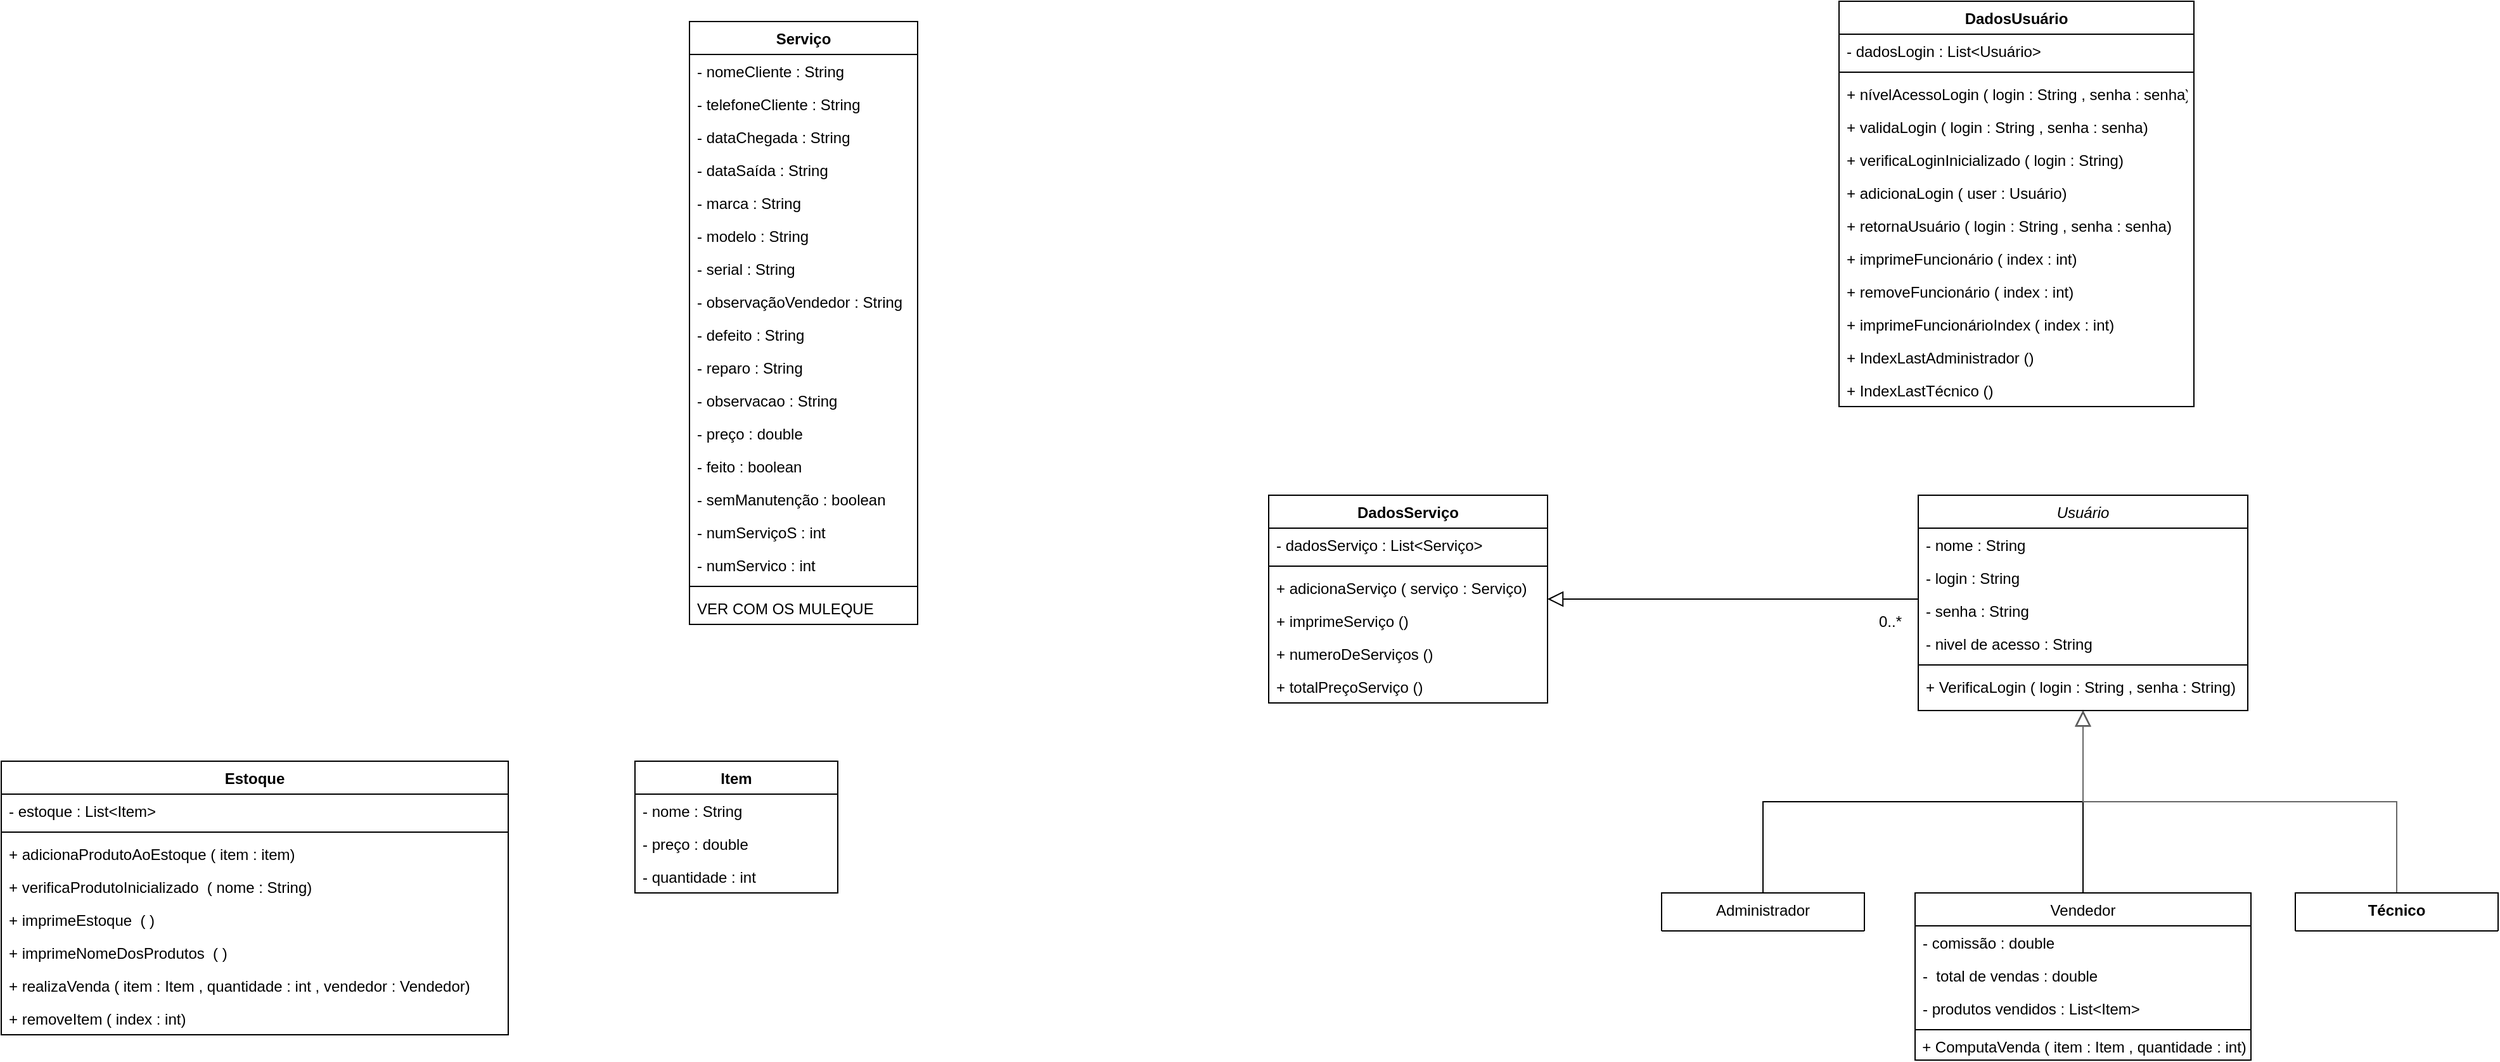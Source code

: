 <mxfile version="19.0.3" type="device"><diagram id="C5RBs43oDa-KdzZeNtuy" name="Page-1"><mxGraphModel dx="2244" dy="2047" grid="1" gridSize="10" guides="1" tooltips="1" connect="1" arrows="1" fold="1" page="1" pageScale="1" pageWidth="827" pageHeight="1169" math="0" shadow="0"><root><mxCell id="WIyWlLk6GJQsqaUBKTNV-0"/><mxCell id="WIyWlLk6GJQsqaUBKTNV-1" parent="WIyWlLk6GJQsqaUBKTNV-0"/><mxCell id="alw6VMD_XGrDbZtEEUiB-148" style="edgeStyle=elbowEdgeStyle;rounded=0;jumpSize=10;orthogonalLoop=1;jettySize=auto;elbow=vertical;html=1;endArrow=block;endFill=0;startSize=10;endSize=10;strokeColor=#000000;" edge="1" parent="WIyWlLk6GJQsqaUBKTNV-1" source="zkfFHV4jXpPFQw0GAbJ--0" target="alw6VMD_XGrDbZtEEUiB-103"><mxGeometry relative="1" as="geometry"/></mxCell><mxCell id="zkfFHV4jXpPFQw0GAbJ--0" value="Usuário" style="swimlane;fontStyle=2;align=center;verticalAlign=top;childLayout=stackLayout;horizontal=1;startSize=26;horizontalStack=0;resizeParent=1;resizeLast=0;collapsible=1;marginBottom=0;rounded=0;shadow=0;strokeWidth=1;" parent="WIyWlLk6GJQsqaUBKTNV-1" vertex="1"><mxGeometry x="142.5" y="110" width="260" height="170" as="geometry"><mxRectangle x="60" y="120" width="160" height="26" as="alternateBounds"/></mxGeometry></mxCell><mxCell id="zkfFHV4jXpPFQw0GAbJ--1" value="- nome : String" style="text;align=left;verticalAlign=top;spacingLeft=4;spacingRight=4;overflow=hidden;rotatable=0;points=[[0,0.5],[1,0.5]];portConstraint=eastwest;" parent="zkfFHV4jXpPFQw0GAbJ--0" vertex="1"><mxGeometry y="26" width="260" height="26" as="geometry"/></mxCell><mxCell id="alw6VMD_XGrDbZtEEUiB-12" value="- login : String" style="text;align=left;verticalAlign=top;spacingLeft=4;spacingRight=4;overflow=hidden;rotatable=0;points=[[0,0.5],[1,0.5]];portConstraint=eastwest;" vertex="1" parent="zkfFHV4jXpPFQw0GAbJ--0"><mxGeometry y="52" width="260" height="26" as="geometry"/></mxCell><mxCell id="zkfFHV4jXpPFQw0GAbJ--2" value="- senha : String" style="text;align=left;verticalAlign=top;spacingLeft=4;spacingRight=4;overflow=hidden;rotatable=0;points=[[0,0.5],[1,0.5]];portConstraint=eastwest;rounded=0;shadow=0;html=0;" parent="zkfFHV4jXpPFQw0GAbJ--0" vertex="1"><mxGeometry y="78" width="260" height="26" as="geometry"/></mxCell><mxCell id="zkfFHV4jXpPFQw0GAbJ--3" value="- nivel de acesso : String " style="text;align=left;verticalAlign=top;spacingLeft=4;spacingRight=4;overflow=hidden;rotatable=0;points=[[0,0.5],[1,0.5]];portConstraint=eastwest;rounded=0;shadow=0;html=0;" parent="zkfFHV4jXpPFQw0GAbJ--0" vertex="1"><mxGeometry y="104" width="260" height="26" as="geometry"/></mxCell><mxCell id="zkfFHV4jXpPFQw0GAbJ--4" value="" style="line;html=1;strokeWidth=1;align=left;verticalAlign=middle;spacingTop=-1;spacingLeft=3;spacingRight=3;rotatable=0;labelPosition=right;points=[];portConstraint=eastwest;" parent="zkfFHV4jXpPFQw0GAbJ--0" vertex="1"><mxGeometry y="130" width="260" height="8" as="geometry"/></mxCell><mxCell id="alw6VMD_XGrDbZtEEUiB-15" value="+ VerificaLogin ( login : String , senha : String)" style="text;align=left;verticalAlign=top;spacingLeft=4;spacingRight=4;overflow=hidden;rotatable=0;points=[[0,0.5],[1,0.5]];portConstraint=eastwest;rounded=0;shadow=0;html=0;" vertex="1" parent="zkfFHV4jXpPFQw0GAbJ--0"><mxGeometry y="138" width="260" height="26" as="geometry"/></mxCell><mxCell id="zkfFHV4jXpPFQw0GAbJ--6" value="Administrador" style="swimlane;fontStyle=0;align=center;verticalAlign=top;childLayout=stackLayout;horizontal=1;startSize=30;horizontalStack=0;resizeParent=1;resizeLast=0;collapsible=1;marginBottom=0;rounded=0;shadow=0;strokeWidth=1;" parent="WIyWlLk6GJQsqaUBKTNV-1" vertex="1"><mxGeometry x="-60" y="424" width="160" height="30" as="geometry"><mxRectangle x="-140" y="360" width="160" height="26" as="alternateBounds"/></mxGeometry></mxCell><mxCell id="zkfFHV4jXpPFQw0GAbJ--12" value="" style="endArrow=block;endSize=10;endFill=0;shadow=0;strokeWidth=1;rounded=0;edgeStyle=elbowEdgeStyle;elbow=vertical;" parent="WIyWlLk6GJQsqaUBKTNV-1" source="zkfFHV4jXpPFQw0GAbJ--6" target="zkfFHV4jXpPFQw0GAbJ--0" edge="1"><mxGeometry width="160" relative="1" as="geometry"><mxPoint x="280" y="213" as="sourcePoint"/><mxPoint x="280" y="213" as="targetPoint"/></mxGeometry></mxCell><mxCell id="zkfFHV4jXpPFQw0GAbJ--13" value="Vendedor" style="swimlane;fontStyle=0;align=center;verticalAlign=top;childLayout=stackLayout;horizontal=1;startSize=26;horizontalStack=0;resizeParent=1;resizeLast=0;collapsible=1;marginBottom=0;rounded=0;shadow=0;strokeWidth=1;" parent="WIyWlLk6GJQsqaUBKTNV-1" vertex="1"><mxGeometry x="140" y="424" width="265" height="132" as="geometry"><mxRectangle x="60" y="360" width="170" height="26" as="alternateBounds"/></mxGeometry></mxCell><mxCell id="alw6VMD_XGrDbZtEEUiB-17" value="- comissão : double" style="text;align=left;verticalAlign=top;spacingLeft=4;spacingRight=4;overflow=hidden;rotatable=0;points=[[0,0.5],[1,0.5]];portConstraint=eastwest;" vertex="1" parent="zkfFHV4jXpPFQw0GAbJ--13"><mxGeometry y="26" width="265" height="26" as="geometry"/></mxCell><mxCell id="alw6VMD_XGrDbZtEEUiB-18" value="-  total de vendas : double" style="text;align=left;verticalAlign=top;spacingLeft=4;spacingRight=4;overflow=hidden;rotatable=0;points=[[0,0.5],[1,0.5]];portConstraint=eastwest;" vertex="1" parent="zkfFHV4jXpPFQw0GAbJ--13"><mxGeometry y="52" width="265" height="26" as="geometry"/></mxCell><mxCell id="zkfFHV4jXpPFQw0GAbJ--14" value="- produtos vendidos : List&lt;Item&gt;" style="text;align=left;verticalAlign=top;spacingLeft=4;spacingRight=4;overflow=hidden;rotatable=0;points=[[0,0.5],[1,0.5]];portConstraint=eastwest;" parent="zkfFHV4jXpPFQw0GAbJ--13" vertex="1"><mxGeometry y="78" width="265" height="26" as="geometry"/></mxCell><mxCell id="zkfFHV4jXpPFQw0GAbJ--15" value="" style="line;html=1;strokeWidth=1;align=left;verticalAlign=middle;spacingTop=-1;spacingLeft=3;spacingRight=3;rotatable=0;labelPosition=right;points=[];portConstraint=eastwest;" parent="zkfFHV4jXpPFQw0GAbJ--13" vertex="1"><mxGeometry y="104" width="265" height="8" as="geometry"/></mxCell><mxCell id="alw6VMD_XGrDbZtEEUiB-22" value="+ ComputaVenda ( item : Item , quantidade : int)" style="text;html=1;align=center;verticalAlign=middle;resizable=0;points=[];autosize=1;strokeColor=none;fillColor=none;" vertex="1" parent="zkfFHV4jXpPFQw0GAbJ--13"><mxGeometry y="112" width="265" height="20" as="geometry"/></mxCell><mxCell id="zkfFHV4jXpPFQw0GAbJ--16" value="" style="endArrow=block;endSize=10;endFill=0;shadow=0;strokeWidth=1;rounded=0;edgeStyle=elbowEdgeStyle;elbow=vertical;" parent="WIyWlLk6GJQsqaUBKTNV-1" source="zkfFHV4jXpPFQw0GAbJ--13" target="zkfFHV4jXpPFQw0GAbJ--0" edge="1"><mxGeometry width="160" relative="1" as="geometry"><mxPoint x="290" y="383" as="sourcePoint"/><mxPoint x="390" y="281" as="targetPoint"/></mxGeometry></mxCell><mxCell id="alw6VMD_XGrDbZtEEUiB-21" style="edgeStyle=elbowEdgeStyle;rounded=0;orthogonalLoop=1;jettySize=auto;html=1;endArrow=block;endFill=0;strokeColor=#666666;fillColor=#f5f5f5;gradientColor=#b3b3b3;jumpSize=10;startSize=10;endSize=10;elbow=vertical;" edge="1" parent="WIyWlLk6GJQsqaUBKTNV-1" source="alw6VMD_XGrDbZtEEUiB-0" target="zkfFHV4jXpPFQw0GAbJ--0"><mxGeometry relative="1" as="geometry"><mxPoint x="520" y="370" as="sourcePoint"/></mxGeometry></mxCell><mxCell id="alw6VMD_XGrDbZtEEUiB-0" value="Técnico" style="swimlane;fontStyle=1;align=center;verticalAlign=top;childLayout=stackLayout;horizontal=1;startSize=30;horizontalStack=0;resizeParent=1;resizeParentMax=0;resizeLast=0;collapsible=1;marginBottom=0;" vertex="1" parent="WIyWlLk6GJQsqaUBKTNV-1"><mxGeometry x="440" y="424" width="160" height="30" as="geometry"><mxRectangle x="360" y="360" width="80" height="26" as="alternateBounds"/></mxGeometry></mxCell><mxCell id="alw6VMD_XGrDbZtEEUiB-26" value="Item" style="swimlane;fontStyle=1;align=center;verticalAlign=top;childLayout=stackLayout;horizontal=1;startSize=26;horizontalStack=0;resizeParent=1;resizeParentMax=0;resizeLast=0;collapsible=1;marginBottom=0;" vertex="1" parent="WIyWlLk6GJQsqaUBKTNV-1"><mxGeometry x="-870" y="320" width="160" height="104" as="geometry"/></mxCell><mxCell id="alw6VMD_XGrDbZtEEUiB-27" value="- nome : String" style="text;strokeColor=none;fillColor=none;align=left;verticalAlign=top;spacingLeft=4;spacingRight=4;overflow=hidden;rotatable=0;points=[[0,0.5],[1,0.5]];portConstraint=eastwest;" vertex="1" parent="alw6VMD_XGrDbZtEEUiB-26"><mxGeometry y="26" width="160" height="26" as="geometry"/></mxCell><mxCell id="alw6VMD_XGrDbZtEEUiB-30" value="- preço : double" style="text;strokeColor=none;fillColor=none;align=left;verticalAlign=top;spacingLeft=4;spacingRight=4;overflow=hidden;rotatable=0;points=[[0,0.5],[1,0.5]];portConstraint=eastwest;" vertex="1" parent="alw6VMD_XGrDbZtEEUiB-26"><mxGeometry y="52" width="160" height="26" as="geometry"/></mxCell><mxCell id="alw6VMD_XGrDbZtEEUiB-31" value="- quantidade : int" style="text;strokeColor=none;fillColor=none;align=left;verticalAlign=top;spacingLeft=4;spacingRight=4;overflow=hidden;rotatable=0;points=[[0,0.5],[1,0.5]];portConstraint=eastwest;" vertex="1" parent="alw6VMD_XGrDbZtEEUiB-26"><mxGeometry y="78" width="160" height="26" as="geometry"/></mxCell><mxCell id="alw6VMD_XGrDbZtEEUiB-44" value="Estoque" style="swimlane;fontStyle=1;align=center;verticalAlign=top;childLayout=stackLayout;horizontal=1;startSize=26;horizontalStack=0;resizeParent=1;resizeParentMax=0;resizeLast=0;collapsible=1;marginBottom=0;" vertex="1" parent="WIyWlLk6GJQsqaUBKTNV-1"><mxGeometry x="-1370" y="320" width="400" height="216" as="geometry"/></mxCell><mxCell id="alw6VMD_XGrDbZtEEUiB-45" value="- estoque : List&lt;Item&gt;" style="text;strokeColor=none;fillColor=none;align=left;verticalAlign=top;spacingLeft=4;spacingRight=4;overflow=hidden;rotatable=0;points=[[0,0.5],[1,0.5]];portConstraint=eastwest;" vertex="1" parent="alw6VMD_XGrDbZtEEUiB-44"><mxGeometry y="26" width="400" height="26" as="geometry"/></mxCell><mxCell id="alw6VMD_XGrDbZtEEUiB-46" value="" style="line;strokeWidth=1;fillColor=none;align=left;verticalAlign=middle;spacingTop=-1;spacingLeft=3;spacingRight=3;rotatable=0;labelPosition=right;points=[];portConstraint=eastwest;" vertex="1" parent="alw6VMD_XGrDbZtEEUiB-44"><mxGeometry y="52" width="400" height="8" as="geometry"/></mxCell><mxCell id="alw6VMD_XGrDbZtEEUiB-47" value="+ adicionaProdutoAoEstoque ( item : item)" style="text;strokeColor=none;fillColor=none;align=left;verticalAlign=top;spacingLeft=4;spacingRight=4;overflow=hidden;rotatable=0;points=[[0,0.5],[1,0.5]];portConstraint=eastwest;" vertex="1" parent="alw6VMD_XGrDbZtEEUiB-44"><mxGeometry y="60" width="400" height="26" as="geometry"/></mxCell><mxCell id="alw6VMD_XGrDbZtEEUiB-48" value="+ verificaProdutoInicializado  ( nome : String)" style="text;strokeColor=none;fillColor=none;align=left;verticalAlign=top;spacingLeft=4;spacingRight=4;overflow=hidden;rotatable=0;points=[[0,0.5],[1,0.5]];portConstraint=eastwest;" vertex="1" parent="alw6VMD_XGrDbZtEEUiB-44"><mxGeometry y="86" width="400" height="26" as="geometry"/></mxCell><mxCell id="alw6VMD_XGrDbZtEEUiB-49" value="+ imprimeEstoque  ( )" style="text;strokeColor=none;fillColor=none;align=left;verticalAlign=top;spacingLeft=4;spacingRight=4;overflow=hidden;rotatable=0;points=[[0,0.5],[1,0.5]];portConstraint=eastwest;" vertex="1" parent="alw6VMD_XGrDbZtEEUiB-44"><mxGeometry y="112" width="400" height="26" as="geometry"/></mxCell><mxCell id="alw6VMD_XGrDbZtEEUiB-50" value="+ imprimeNomeDosProdutos  ( )" style="text;strokeColor=none;fillColor=none;align=left;verticalAlign=top;spacingLeft=4;spacingRight=4;overflow=hidden;rotatable=0;points=[[0,0.5],[1,0.5]];portConstraint=eastwest;" vertex="1" parent="alw6VMD_XGrDbZtEEUiB-44"><mxGeometry y="138" width="400" height="26" as="geometry"/></mxCell><mxCell id="alw6VMD_XGrDbZtEEUiB-58" value="+ realizaVenda ( item : Item , quantidade : int , vendedor : Vendedor)" style="text;strokeColor=none;fillColor=none;align=left;verticalAlign=top;spacingLeft=4;spacingRight=4;overflow=hidden;rotatable=0;points=[[0,0.5],[1,0.5]];portConstraint=eastwest;" vertex="1" parent="alw6VMD_XGrDbZtEEUiB-44"><mxGeometry y="164" width="400" height="26" as="geometry"/></mxCell><mxCell id="alw6VMD_XGrDbZtEEUiB-59" value="+ removeItem ( index : int)" style="text;strokeColor=none;fillColor=none;align=left;verticalAlign=top;spacingLeft=4;spacingRight=4;overflow=hidden;rotatable=0;points=[[0,0.5],[1,0.5]];portConstraint=eastwest;" vertex="1" parent="alw6VMD_XGrDbZtEEUiB-44"><mxGeometry y="190" width="400" height="26" as="geometry"/></mxCell><mxCell id="alw6VMD_XGrDbZtEEUiB-60" value="Serviço" style="swimlane;fontStyle=1;align=center;verticalAlign=top;childLayout=stackLayout;horizontal=1;startSize=26;horizontalStack=0;resizeParent=1;resizeParentMax=0;resizeLast=0;collapsible=1;marginBottom=0;" vertex="1" parent="WIyWlLk6GJQsqaUBKTNV-1"><mxGeometry x="-827" y="-264" width="180" height="476" as="geometry"/></mxCell><mxCell id="alw6VMD_XGrDbZtEEUiB-61" value="- nomeCliente : String" style="text;strokeColor=none;fillColor=none;align=left;verticalAlign=top;spacingLeft=4;spacingRight=4;overflow=hidden;rotatable=0;points=[[0,0.5],[1,0.5]];portConstraint=eastwest;" vertex="1" parent="alw6VMD_XGrDbZtEEUiB-60"><mxGeometry y="26" width="180" height="26" as="geometry"/></mxCell><mxCell id="alw6VMD_XGrDbZtEEUiB-85" value="- telefoneCliente : String" style="text;strokeColor=none;fillColor=none;align=left;verticalAlign=top;spacingLeft=4;spacingRight=4;overflow=hidden;rotatable=0;points=[[0,0.5],[1,0.5]];portConstraint=eastwest;" vertex="1" parent="alw6VMD_XGrDbZtEEUiB-60"><mxGeometry y="52" width="180" height="26" as="geometry"/></mxCell><mxCell id="alw6VMD_XGrDbZtEEUiB-86" value="- dataChegada : String" style="text;strokeColor=none;fillColor=none;align=left;verticalAlign=top;spacingLeft=4;spacingRight=4;overflow=hidden;rotatable=0;points=[[0,0.5],[1,0.5]];portConstraint=eastwest;" vertex="1" parent="alw6VMD_XGrDbZtEEUiB-60"><mxGeometry y="78" width="180" height="26" as="geometry"/></mxCell><mxCell id="alw6VMD_XGrDbZtEEUiB-87" value="- dataSaída : String" style="text;strokeColor=none;fillColor=none;align=left;verticalAlign=top;spacingLeft=4;spacingRight=4;overflow=hidden;rotatable=0;points=[[0,0.5],[1,0.5]];portConstraint=eastwest;" vertex="1" parent="alw6VMD_XGrDbZtEEUiB-60"><mxGeometry y="104" width="180" height="26" as="geometry"/></mxCell><mxCell id="alw6VMD_XGrDbZtEEUiB-88" value="- marca : String" style="text;strokeColor=none;fillColor=none;align=left;verticalAlign=top;spacingLeft=4;spacingRight=4;overflow=hidden;rotatable=0;points=[[0,0.5],[1,0.5]];portConstraint=eastwest;" vertex="1" parent="alw6VMD_XGrDbZtEEUiB-60"><mxGeometry y="130" width="180" height="26" as="geometry"/></mxCell><mxCell id="alw6VMD_XGrDbZtEEUiB-89" value="- modelo : String" style="text;strokeColor=none;fillColor=none;align=left;verticalAlign=top;spacingLeft=4;spacingRight=4;overflow=hidden;rotatable=0;points=[[0,0.5],[1,0.5]];portConstraint=eastwest;" vertex="1" parent="alw6VMD_XGrDbZtEEUiB-60"><mxGeometry y="156" width="180" height="26" as="geometry"/></mxCell><mxCell id="alw6VMD_XGrDbZtEEUiB-90" value="- serial : String" style="text;strokeColor=none;fillColor=none;align=left;verticalAlign=top;spacingLeft=4;spacingRight=4;overflow=hidden;rotatable=0;points=[[0,0.5],[1,0.5]];portConstraint=eastwest;" vertex="1" parent="alw6VMD_XGrDbZtEEUiB-60"><mxGeometry y="182" width="180" height="26" as="geometry"/></mxCell><mxCell id="alw6VMD_XGrDbZtEEUiB-91" value="- observaçãoVendedor : String" style="text;strokeColor=none;fillColor=none;align=left;verticalAlign=top;spacingLeft=4;spacingRight=4;overflow=hidden;rotatable=0;points=[[0,0.5],[1,0.5]];portConstraint=eastwest;" vertex="1" parent="alw6VMD_XGrDbZtEEUiB-60"><mxGeometry y="208" width="180" height="26" as="geometry"/></mxCell><mxCell id="alw6VMD_XGrDbZtEEUiB-92" value="- defeito : String" style="text;strokeColor=none;fillColor=none;align=left;verticalAlign=top;spacingLeft=4;spacingRight=4;overflow=hidden;rotatable=0;points=[[0,0.5],[1,0.5]];portConstraint=eastwest;" vertex="1" parent="alw6VMD_XGrDbZtEEUiB-60"><mxGeometry y="234" width="180" height="26" as="geometry"/></mxCell><mxCell id="alw6VMD_XGrDbZtEEUiB-93" value="- reparo : String" style="text;strokeColor=none;fillColor=none;align=left;verticalAlign=top;spacingLeft=4;spacingRight=4;overflow=hidden;rotatable=0;points=[[0,0.5],[1,0.5]];portConstraint=eastwest;" vertex="1" parent="alw6VMD_XGrDbZtEEUiB-60"><mxGeometry y="260" width="180" height="26" as="geometry"/></mxCell><mxCell id="alw6VMD_XGrDbZtEEUiB-94" value="- observacao : String" style="text;strokeColor=none;fillColor=none;align=left;verticalAlign=top;spacingLeft=4;spacingRight=4;overflow=hidden;rotatable=0;points=[[0,0.5],[1,0.5]];portConstraint=eastwest;" vertex="1" parent="alw6VMD_XGrDbZtEEUiB-60"><mxGeometry y="286" width="180" height="26" as="geometry"/></mxCell><mxCell id="alw6VMD_XGrDbZtEEUiB-95" value="- preço : double" style="text;strokeColor=none;fillColor=none;align=left;verticalAlign=top;spacingLeft=4;spacingRight=4;overflow=hidden;rotatable=0;points=[[0,0.5],[1,0.5]];portConstraint=eastwest;" vertex="1" parent="alw6VMD_XGrDbZtEEUiB-60"><mxGeometry y="312" width="180" height="26" as="geometry"/></mxCell><mxCell id="alw6VMD_XGrDbZtEEUiB-96" value="- feito : boolean" style="text;strokeColor=none;fillColor=none;align=left;verticalAlign=top;spacingLeft=4;spacingRight=4;overflow=hidden;rotatable=0;points=[[0,0.5],[1,0.5]];portConstraint=eastwest;" vertex="1" parent="alw6VMD_XGrDbZtEEUiB-60"><mxGeometry y="338" width="180" height="26" as="geometry"/></mxCell><mxCell id="alw6VMD_XGrDbZtEEUiB-97" value="- semManutenção : boolean" style="text;strokeColor=none;fillColor=none;align=left;verticalAlign=top;spacingLeft=4;spacingRight=4;overflow=hidden;rotatable=0;points=[[0,0.5],[1,0.5]];portConstraint=eastwest;" vertex="1" parent="alw6VMD_XGrDbZtEEUiB-60"><mxGeometry y="364" width="180" height="26" as="geometry"/></mxCell><mxCell id="alw6VMD_XGrDbZtEEUiB-98" value="- numServiçoS : int" style="text;strokeColor=none;fillColor=none;align=left;verticalAlign=top;spacingLeft=4;spacingRight=4;overflow=hidden;rotatable=0;points=[[0,0.5],[1,0.5]];portConstraint=eastwest;" vertex="1" parent="alw6VMD_XGrDbZtEEUiB-60"><mxGeometry y="390" width="180" height="26" as="geometry"/></mxCell><mxCell id="alw6VMD_XGrDbZtEEUiB-99" value="- numServico : int" style="text;strokeColor=none;fillColor=none;align=left;verticalAlign=top;spacingLeft=4;spacingRight=4;overflow=hidden;rotatable=0;points=[[0,0.5],[1,0.5]];portConstraint=eastwest;" vertex="1" parent="alw6VMD_XGrDbZtEEUiB-60"><mxGeometry y="416" width="180" height="26" as="geometry"/></mxCell><mxCell id="alw6VMD_XGrDbZtEEUiB-62" value="" style="line;strokeWidth=1;fillColor=none;align=left;verticalAlign=middle;spacingTop=-1;spacingLeft=3;spacingRight=3;rotatable=0;labelPosition=right;points=[];portConstraint=eastwest;" vertex="1" parent="alw6VMD_XGrDbZtEEUiB-60"><mxGeometry y="442" width="180" height="8" as="geometry"/></mxCell><mxCell id="alw6VMD_XGrDbZtEEUiB-63" value="VER COM OS MULEQUE" style="text;strokeColor=none;fillColor=none;align=left;verticalAlign=top;spacingLeft=4;spacingRight=4;overflow=hidden;rotatable=0;points=[[0,0.5],[1,0.5]];portConstraint=eastwest;" vertex="1" parent="alw6VMD_XGrDbZtEEUiB-60"><mxGeometry y="450" width="180" height="26" as="geometry"/></mxCell><mxCell id="alw6VMD_XGrDbZtEEUiB-103" value="DadosServiço" style="swimlane;fontStyle=1;align=center;verticalAlign=top;childLayout=stackLayout;horizontal=1;startSize=26;horizontalStack=0;resizeParent=1;resizeParentMax=0;resizeLast=0;collapsible=1;marginBottom=0;" vertex="1" parent="WIyWlLk6GJQsqaUBKTNV-1"><mxGeometry x="-370" y="110" width="220" height="164" as="geometry"/></mxCell><mxCell id="alw6VMD_XGrDbZtEEUiB-104" value="- dadosServiço : List&lt;Serviço&gt;" style="text;strokeColor=none;fillColor=none;align=left;verticalAlign=top;spacingLeft=4;spacingRight=4;overflow=hidden;rotatable=0;points=[[0,0.5],[1,0.5]];portConstraint=eastwest;" vertex="1" parent="alw6VMD_XGrDbZtEEUiB-103"><mxGeometry y="26" width="220" height="26" as="geometry"/></mxCell><mxCell id="alw6VMD_XGrDbZtEEUiB-105" value="" style="line;strokeWidth=1;fillColor=none;align=left;verticalAlign=middle;spacingTop=-1;spacingLeft=3;spacingRight=3;rotatable=0;labelPosition=right;points=[];portConstraint=eastwest;" vertex="1" parent="alw6VMD_XGrDbZtEEUiB-103"><mxGeometry y="52" width="220" height="8" as="geometry"/></mxCell><mxCell id="alw6VMD_XGrDbZtEEUiB-106" value="+ adicionaServiço ( serviço : Serviço)" style="text;strokeColor=none;fillColor=none;align=left;verticalAlign=top;spacingLeft=4;spacingRight=4;overflow=hidden;rotatable=0;points=[[0,0.5],[1,0.5]];portConstraint=eastwest;" vertex="1" parent="alw6VMD_XGrDbZtEEUiB-103"><mxGeometry y="60" width="220" height="26" as="geometry"/></mxCell><mxCell id="alw6VMD_XGrDbZtEEUiB-107" value="+ imprimeServiço ()" style="text;strokeColor=none;fillColor=none;align=left;verticalAlign=top;spacingLeft=4;spacingRight=4;overflow=hidden;rotatable=0;points=[[0,0.5],[1,0.5]];portConstraint=eastwest;" vertex="1" parent="alw6VMD_XGrDbZtEEUiB-103"><mxGeometry y="86" width="220" height="26" as="geometry"/></mxCell><mxCell id="alw6VMD_XGrDbZtEEUiB-108" value="+ numeroDeServiços ()" style="text;strokeColor=none;fillColor=none;align=left;verticalAlign=top;spacingLeft=4;spacingRight=4;overflow=hidden;rotatable=0;points=[[0,0.5],[1,0.5]];portConstraint=eastwest;" vertex="1" parent="alw6VMD_XGrDbZtEEUiB-103"><mxGeometry y="112" width="220" height="26" as="geometry"/></mxCell><mxCell id="alw6VMD_XGrDbZtEEUiB-109" value="+ totalPreçoServiço ()" style="text;strokeColor=none;fillColor=none;align=left;verticalAlign=top;spacingLeft=4;spacingRight=4;overflow=hidden;rotatable=0;points=[[0,0.5],[1,0.5]];portConstraint=eastwest;" vertex="1" parent="alw6VMD_XGrDbZtEEUiB-103"><mxGeometry y="138" width="220" height="26" as="geometry"/></mxCell><mxCell id="alw6VMD_XGrDbZtEEUiB-110" value="DadosUsuário" style="swimlane;fontStyle=1;align=center;verticalAlign=top;childLayout=stackLayout;horizontal=1;startSize=26;horizontalStack=0;resizeParent=1;resizeParentMax=0;resizeLast=0;collapsible=1;marginBottom=0;" vertex="1" parent="WIyWlLk6GJQsqaUBKTNV-1"><mxGeometry x="80" y="-280" width="280" height="320" as="geometry"/></mxCell><mxCell id="alw6VMD_XGrDbZtEEUiB-111" value="- dadosLogin : List&lt;Usuário&gt;" style="text;strokeColor=none;fillColor=none;align=left;verticalAlign=top;spacingLeft=4;spacingRight=4;overflow=hidden;rotatable=0;points=[[0,0.5],[1,0.5]];portConstraint=eastwest;" vertex="1" parent="alw6VMD_XGrDbZtEEUiB-110"><mxGeometry y="26" width="280" height="26" as="geometry"/></mxCell><mxCell id="alw6VMD_XGrDbZtEEUiB-112" value="" style="line;strokeWidth=1;fillColor=none;align=left;verticalAlign=middle;spacingTop=-1;spacingLeft=3;spacingRight=3;rotatable=0;labelPosition=right;points=[];portConstraint=eastwest;" vertex="1" parent="alw6VMD_XGrDbZtEEUiB-110"><mxGeometry y="52" width="280" height="8" as="geometry"/></mxCell><mxCell id="alw6VMD_XGrDbZtEEUiB-113" value="+ nívelAcessoLogin ( login : String , senha : senha)" style="text;strokeColor=none;fillColor=none;align=left;verticalAlign=top;spacingLeft=4;spacingRight=4;overflow=hidden;rotatable=0;points=[[0,0.5],[1,0.5]];portConstraint=eastwest;" vertex="1" parent="alw6VMD_XGrDbZtEEUiB-110"><mxGeometry y="60" width="280" height="26" as="geometry"/></mxCell><mxCell id="alw6VMD_XGrDbZtEEUiB-114" value="+ validaLogin ( login : String , senha : senha)" style="text;strokeColor=none;fillColor=none;align=left;verticalAlign=top;spacingLeft=4;spacingRight=4;overflow=hidden;rotatable=0;points=[[0,0.5],[1,0.5]];portConstraint=eastwest;" vertex="1" parent="alw6VMD_XGrDbZtEEUiB-110"><mxGeometry y="86" width="280" height="26" as="geometry"/></mxCell><mxCell id="alw6VMD_XGrDbZtEEUiB-115" value="+ verificaLoginInicializado ( login : String)" style="text;strokeColor=none;fillColor=none;align=left;verticalAlign=top;spacingLeft=4;spacingRight=4;overflow=hidden;rotatable=0;points=[[0,0.5],[1,0.5]];portConstraint=eastwest;" vertex="1" parent="alw6VMD_XGrDbZtEEUiB-110"><mxGeometry y="112" width="280" height="26" as="geometry"/></mxCell><mxCell id="alw6VMD_XGrDbZtEEUiB-116" value="+ adicionaLogin ( user : Usuário)" style="text;strokeColor=none;fillColor=none;align=left;verticalAlign=top;spacingLeft=4;spacingRight=4;overflow=hidden;rotatable=0;points=[[0,0.5],[1,0.5]];portConstraint=eastwest;" vertex="1" parent="alw6VMD_XGrDbZtEEUiB-110"><mxGeometry y="138" width="280" height="26" as="geometry"/></mxCell><mxCell id="alw6VMD_XGrDbZtEEUiB-117" value="+ retornaUsuário ( login : String , senha : senha)" style="text;strokeColor=none;fillColor=none;align=left;verticalAlign=top;spacingLeft=4;spacingRight=4;overflow=hidden;rotatable=0;points=[[0,0.5],[1,0.5]];portConstraint=eastwest;" vertex="1" parent="alw6VMD_XGrDbZtEEUiB-110"><mxGeometry y="164" width="280" height="26" as="geometry"/></mxCell><mxCell id="alw6VMD_XGrDbZtEEUiB-118" value="+ imprimeFuncionário ( index : int)" style="text;strokeColor=none;fillColor=none;align=left;verticalAlign=top;spacingLeft=4;spacingRight=4;overflow=hidden;rotatable=0;points=[[0,0.5],[1,0.5]];portConstraint=eastwest;" vertex="1" parent="alw6VMD_XGrDbZtEEUiB-110"><mxGeometry y="190" width="280" height="26" as="geometry"/></mxCell><mxCell id="alw6VMD_XGrDbZtEEUiB-128" value="+ removeFuncionário ( index : int)" style="text;strokeColor=none;fillColor=none;align=left;verticalAlign=top;spacingLeft=4;spacingRight=4;overflow=hidden;rotatable=0;points=[[0,0.5],[1,0.5]];portConstraint=eastwest;" vertex="1" parent="alw6VMD_XGrDbZtEEUiB-110"><mxGeometry y="216" width="280" height="26" as="geometry"/></mxCell><mxCell id="alw6VMD_XGrDbZtEEUiB-129" value="+ imprimeFuncionárioIndex ( index : int)" style="text;strokeColor=none;fillColor=none;align=left;verticalAlign=top;spacingLeft=4;spacingRight=4;overflow=hidden;rotatable=0;points=[[0,0.5],[1,0.5]];portConstraint=eastwest;" vertex="1" parent="alw6VMD_XGrDbZtEEUiB-110"><mxGeometry y="242" width="280" height="26" as="geometry"/></mxCell><mxCell id="alw6VMD_XGrDbZtEEUiB-130" value="+ IndexLastAdministrador ()" style="text;strokeColor=none;fillColor=none;align=left;verticalAlign=top;spacingLeft=4;spacingRight=4;overflow=hidden;rotatable=0;points=[[0,0.5],[1,0.5]];portConstraint=eastwest;" vertex="1" parent="alw6VMD_XGrDbZtEEUiB-110"><mxGeometry y="268" width="280" height="26" as="geometry"/></mxCell><mxCell id="alw6VMD_XGrDbZtEEUiB-143" value="+ IndexLastTécnico ()" style="text;strokeColor=none;fillColor=none;align=left;verticalAlign=top;spacingLeft=4;spacingRight=4;overflow=hidden;rotatable=0;points=[[0,0.5],[1,0.5]];portConstraint=eastwest;" vertex="1" parent="alw6VMD_XGrDbZtEEUiB-110"><mxGeometry y="294" width="280" height="26" as="geometry"/></mxCell><mxCell id="alw6VMD_XGrDbZtEEUiB-149" value="0..*" style="text;html=1;align=center;verticalAlign=middle;resizable=0;points=[];autosize=1;strokeColor=none;fillColor=none;" vertex="1" parent="WIyWlLk6GJQsqaUBKTNV-1"><mxGeometry x="105" y="200" width="30" height="20" as="geometry"/></mxCell></root></mxGraphModel></diagram></mxfile>